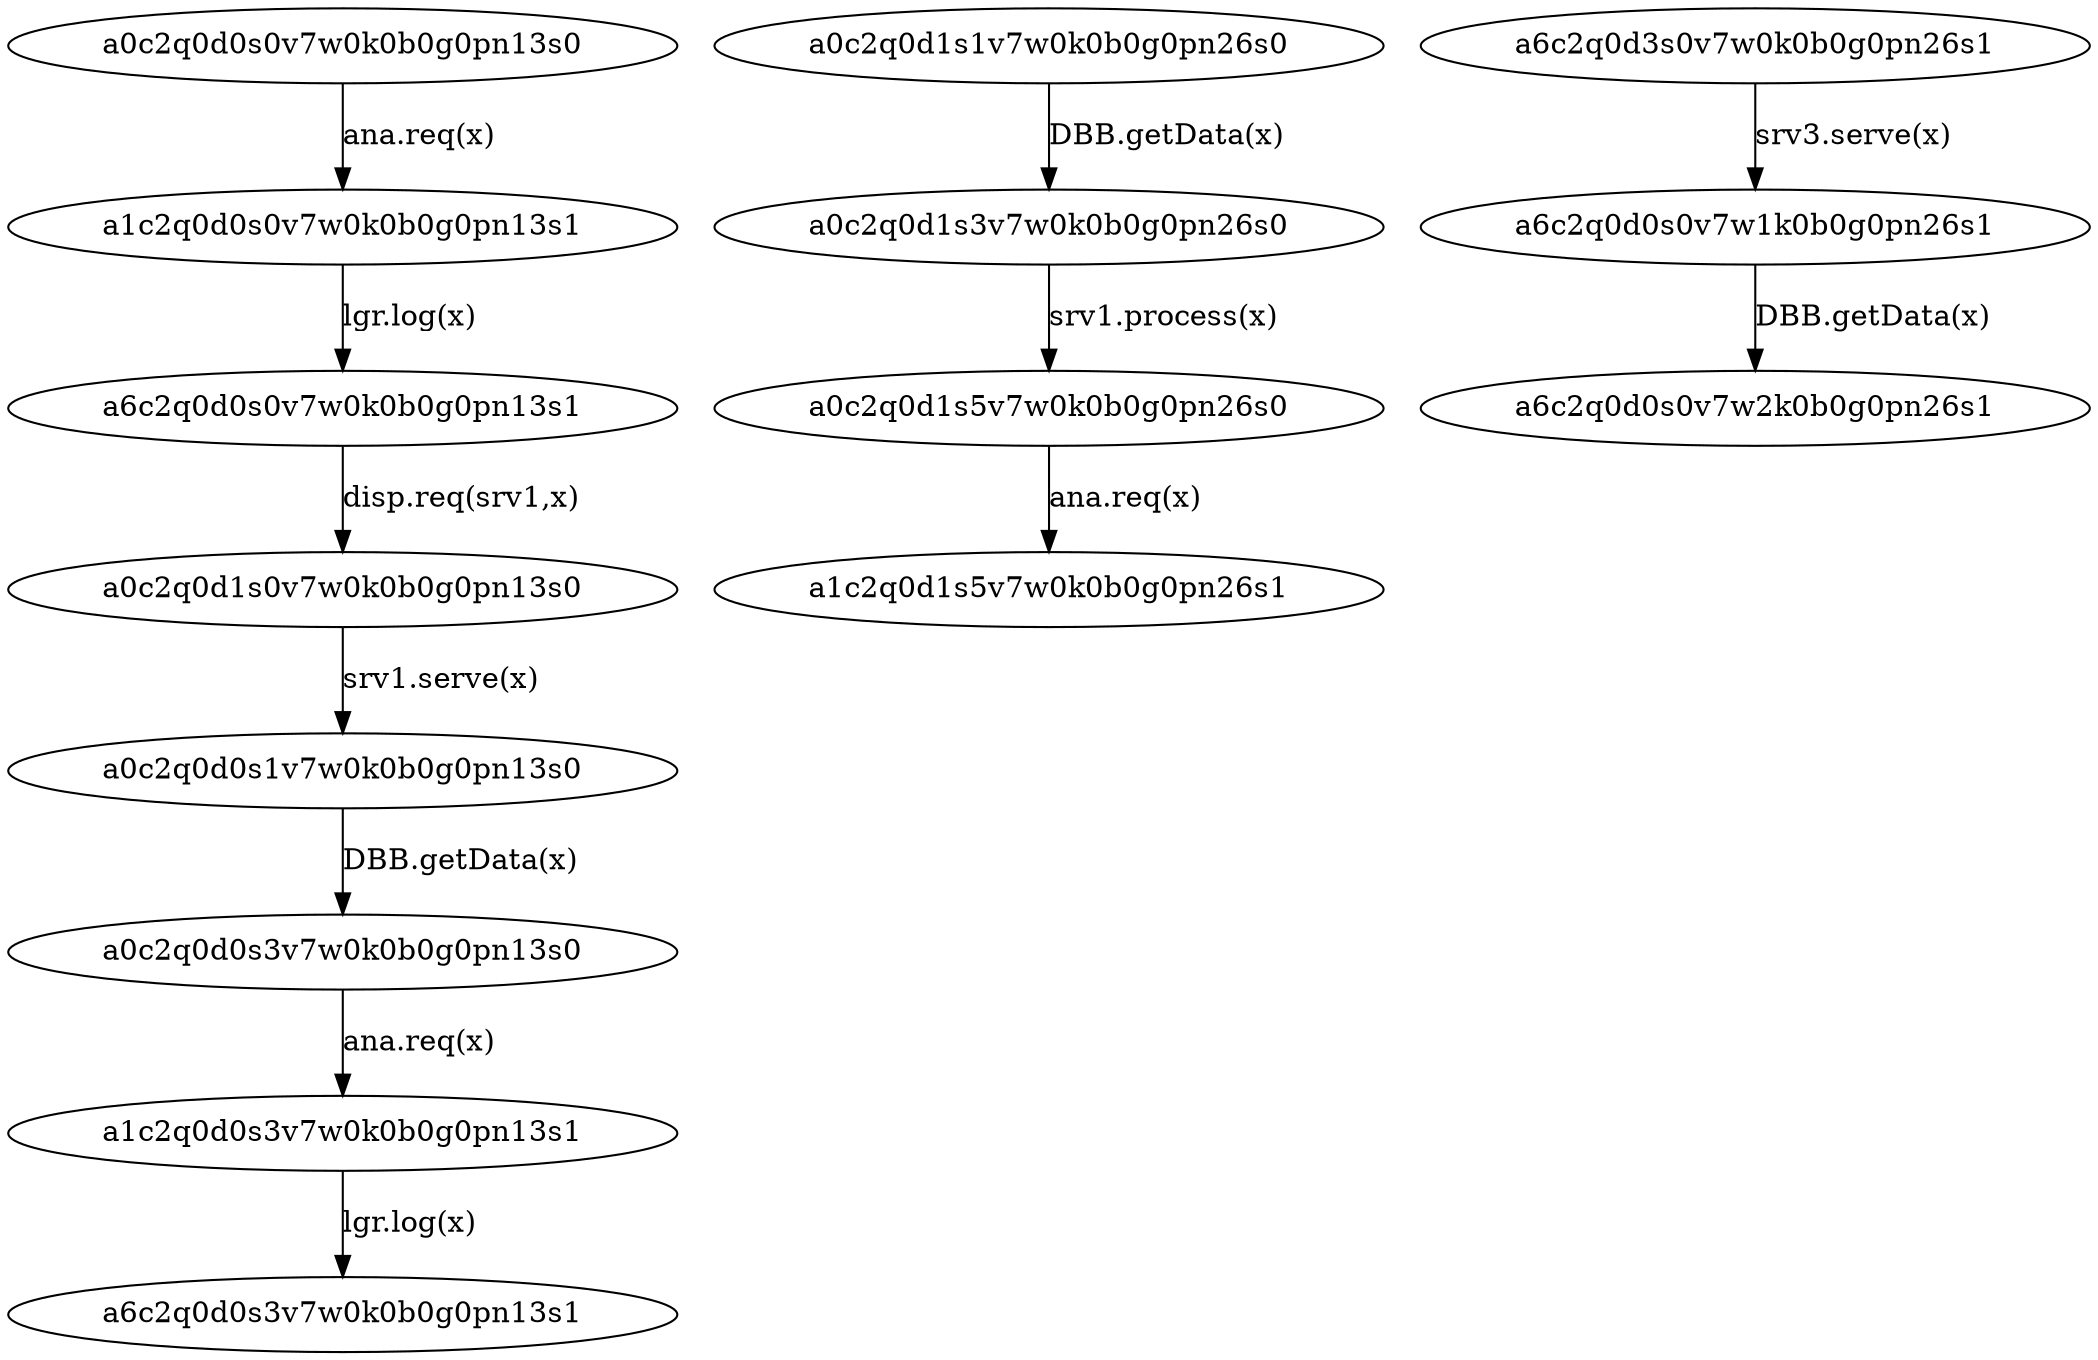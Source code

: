 digraph { 
a6c2q0d0s0v7w0k0b0g0pn13s1->a0c2q0d1s0v7w0k0b0g0pn13s0[label= "disp.req(srv1,x)"];
a0c2q0d0s3v7w0k0b0g0pn13s0->a1c2q0d0s3v7w0k0b0g0pn13s1[label= "ana.req(x)"];
a0c2q0d1s5v7w0k0b0g0pn26s0->a1c2q0d1s5v7w0k0b0g0pn26s1[label= "ana.req(x)"];
a1c2q0d0s3v7w0k0b0g0pn13s1->a6c2q0d0s3v7w0k0b0g0pn13s1[label= "lgr.log(x)"];
a0c2q0d1s0v7w0k0b0g0pn13s0->a0c2q0d0s1v7w0k0b0g0pn13s0[label= "srv1.serve(x)"];
a0c2q0d1s1v7w0k0b0g0pn26s0->a0c2q0d1s3v7w0k0b0g0pn26s0[label= "DBB.getData(x)"];
a6c2q0d3s0v7w0k0b0g0pn26s1->a6c2q0d0s0v7w1k0b0g0pn26s1[label= "srv3.serve(x)"];
a6c2q0d0s0v7w1k0b0g0pn26s1->a6c2q0d0s0v7w2k0b0g0pn26s1[label= "DBB.getData(x)"];
a0c2q0d1s3v7w0k0b0g0pn26s0->a0c2q0d1s5v7w0k0b0g0pn26s0[label= "srv1.process(x)"];
a1c2q0d0s0v7w0k0b0g0pn13s1->a6c2q0d0s0v7w0k0b0g0pn13s1[label= "lgr.log(x)"];
a0c2q0d0s1v7w0k0b0g0pn13s0->a0c2q0d0s3v7w0k0b0g0pn13s0[label= "DBB.getData(x)"];
a0c2q0d0s0v7w0k0b0g0pn13s0->a1c2q0d0s0v7w0k0b0g0pn13s1[label= "ana.req(x)"];

}